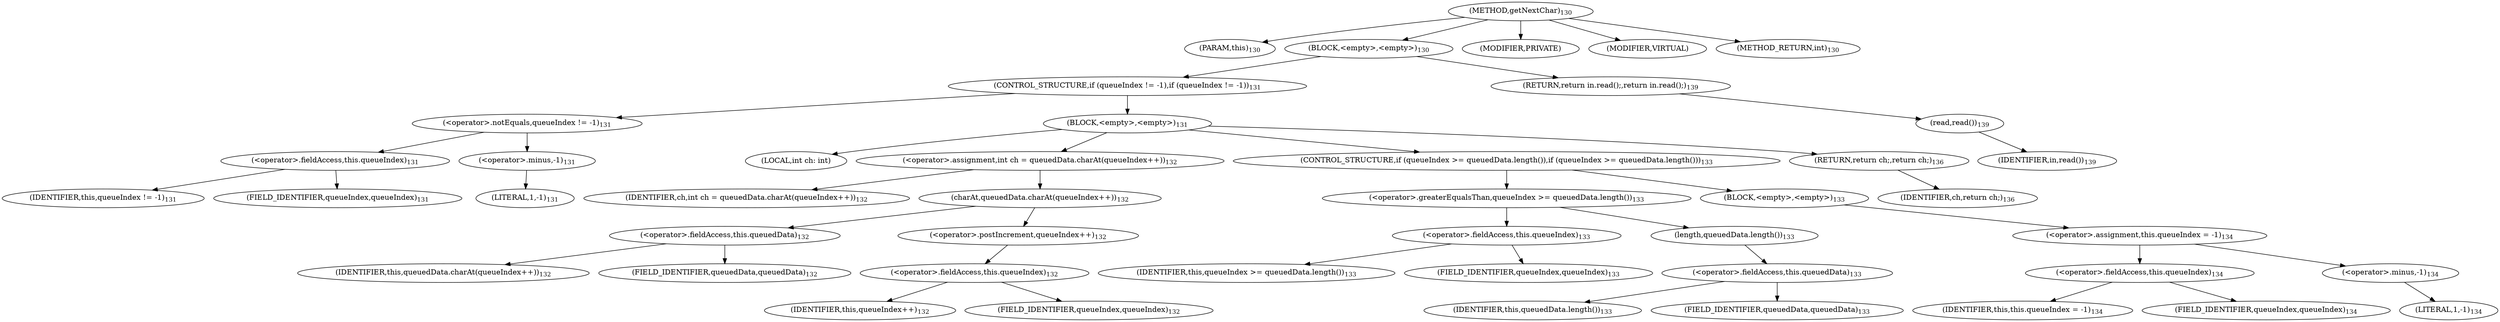 digraph "getNextChar" {  
"188" [label = <(METHOD,getNextChar)<SUB>130</SUB>> ]
"189" [label = <(PARAM,this)<SUB>130</SUB>> ]
"190" [label = <(BLOCK,&lt;empty&gt;,&lt;empty&gt;)<SUB>130</SUB>> ]
"191" [label = <(CONTROL_STRUCTURE,if (queueIndex != -1),if (queueIndex != -1))<SUB>131</SUB>> ]
"192" [label = <(&lt;operator&gt;.notEquals,queueIndex != -1)<SUB>131</SUB>> ]
"193" [label = <(&lt;operator&gt;.fieldAccess,this.queueIndex)<SUB>131</SUB>> ]
"194" [label = <(IDENTIFIER,this,queueIndex != -1)<SUB>131</SUB>> ]
"195" [label = <(FIELD_IDENTIFIER,queueIndex,queueIndex)<SUB>131</SUB>> ]
"196" [label = <(&lt;operator&gt;.minus,-1)<SUB>131</SUB>> ]
"197" [label = <(LITERAL,1,-1)<SUB>131</SUB>> ]
"198" [label = <(BLOCK,&lt;empty&gt;,&lt;empty&gt;)<SUB>131</SUB>> ]
"199" [label = <(LOCAL,int ch: int)> ]
"200" [label = <(&lt;operator&gt;.assignment,int ch = queuedData.charAt(queueIndex++))<SUB>132</SUB>> ]
"201" [label = <(IDENTIFIER,ch,int ch = queuedData.charAt(queueIndex++))<SUB>132</SUB>> ]
"202" [label = <(charAt,queuedData.charAt(queueIndex++))<SUB>132</SUB>> ]
"203" [label = <(&lt;operator&gt;.fieldAccess,this.queuedData)<SUB>132</SUB>> ]
"204" [label = <(IDENTIFIER,this,queuedData.charAt(queueIndex++))<SUB>132</SUB>> ]
"205" [label = <(FIELD_IDENTIFIER,queuedData,queuedData)<SUB>132</SUB>> ]
"206" [label = <(&lt;operator&gt;.postIncrement,queueIndex++)<SUB>132</SUB>> ]
"207" [label = <(&lt;operator&gt;.fieldAccess,this.queueIndex)<SUB>132</SUB>> ]
"208" [label = <(IDENTIFIER,this,queueIndex++)<SUB>132</SUB>> ]
"209" [label = <(FIELD_IDENTIFIER,queueIndex,queueIndex)<SUB>132</SUB>> ]
"210" [label = <(CONTROL_STRUCTURE,if (queueIndex &gt;= queuedData.length()),if (queueIndex &gt;= queuedData.length()))<SUB>133</SUB>> ]
"211" [label = <(&lt;operator&gt;.greaterEqualsThan,queueIndex &gt;= queuedData.length())<SUB>133</SUB>> ]
"212" [label = <(&lt;operator&gt;.fieldAccess,this.queueIndex)<SUB>133</SUB>> ]
"213" [label = <(IDENTIFIER,this,queueIndex &gt;= queuedData.length())<SUB>133</SUB>> ]
"214" [label = <(FIELD_IDENTIFIER,queueIndex,queueIndex)<SUB>133</SUB>> ]
"215" [label = <(length,queuedData.length())<SUB>133</SUB>> ]
"216" [label = <(&lt;operator&gt;.fieldAccess,this.queuedData)<SUB>133</SUB>> ]
"217" [label = <(IDENTIFIER,this,queuedData.length())<SUB>133</SUB>> ]
"218" [label = <(FIELD_IDENTIFIER,queuedData,queuedData)<SUB>133</SUB>> ]
"219" [label = <(BLOCK,&lt;empty&gt;,&lt;empty&gt;)<SUB>133</SUB>> ]
"220" [label = <(&lt;operator&gt;.assignment,this.queueIndex = -1)<SUB>134</SUB>> ]
"221" [label = <(&lt;operator&gt;.fieldAccess,this.queueIndex)<SUB>134</SUB>> ]
"222" [label = <(IDENTIFIER,this,this.queueIndex = -1)<SUB>134</SUB>> ]
"223" [label = <(FIELD_IDENTIFIER,queueIndex,queueIndex)<SUB>134</SUB>> ]
"224" [label = <(&lt;operator&gt;.minus,-1)<SUB>134</SUB>> ]
"225" [label = <(LITERAL,1,-1)<SUB>134</SUB>> ]
"226" [label = <(RETURN,return ch;,return ch;)<SUB>136</SUB>> ]
"227" [label = <(IDENTIFIER,ch,return ch;)<SUB>136</SUB>> ]
"228" [label = <(RETURN,return in.read();,return in.read();)<SUB>139</SUB>> ]
"229" [label = <(read,read())<SUB>139</SUB>> ]
"230" [label = <(IDENTIFIER,in,read())<SUB>139</SUB>> ]
"231" [label = <(MODIFIER,PRIVATE)> ]
"232" [label = <(MODIFIER,VIRTUAL)> ]
"233" [label = <(METHOD_RETURN,int)<SUB>130</SUB>> ]
  "188" -> "189" 
  "188" -> "190" 
  "188" -> "231" 
  "188" -> "232" 
  "188" -> "233" 
  "190" -> "191" 
  "190" -> "228" 
  "191" -> "192" 
  "191" -> "198" 
  "192" -> "193" 
  "192" -> "196" 
  "193" -> "194" 
  "193" -> "195" 
  "196" -> "197" 
  "198" -> "199" 
  "198" -> "200" 
  "198" -> "210" 
  "198" -> "226" 
  "200" -> "201" 
  "200" -> "202" 
  "202" -> "203" 
  "202" -> "206" 
  "203" -> "204" 
  "203" -> "205" 
  "206" -> "207" 
  "207" -> "208" 
  "207" -> "209" 
  "210" -> "211" 
  "210" -> "219" 
  "211" -> "212" 
  "211" -> "215" 
  "212" -> "213" 
  "212" -> "214" 
  "215" -> "216" 
  "216" -> "217" 
  "216" -> "218" 
  "219" -> "220" 
  "220" -> "221" 
  "220" -> "224" 
  "221" -> "222" 
  "221" -> "223" 
  "224" -> "225" 
  "226" -> "227" 
  "228" -> "229" 
  "229" -> "230" 
}
